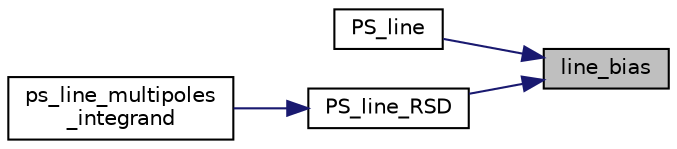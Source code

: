 digraph "line_bias"
{
 // LATEX_PDF_SIZE
  edge [fontname="Helvetica",fontsize="10",labelfontname="Helvetica",labelfontsize="10"];
  node [fontname="Helvetica",fontsize="10",shape=record];
  rankdir="RL";
  Node1 [label="line_bias",height=0.2,width=0.4,color="black", fillcolor="grey75", style="filled", fontcolor="black",tooltip="Compute the linear and quadratic line biases, accounting ffor the normalization w...."];
  Node1 -> Node2 [dir="back",color="midnightblue",fontsize="10",style="solid",fontname="Helvetica"];
  Node2 [label="PS_line",height=0.2,width=0.4,color="black", fillcolor="white", style="filled",URL="$d8/d43/ps__line__pt_8c.html#adb0db1c5916a39f0b796a30b48b03f42",tooltip="Compute the real-space 3D power spectrum of emission lines in unit of micro K^2 Mpc^3."];
  Node1 -> Node3 [dir="back",color="midnightblue",fontsize="10",style="solid",fontname="Helvetica"];
  Node3 [label="PS_line_RSD",height=0.2,width=0.4,color="black", fillcolor="white", style="filled",URL="$d8/d43/ps__line__pt_8c.html#a2a5a8e5016f2d8728844564d93000751",tooltip="Compute the redshift-space 3D power spectrum of emission lines in unit of micro K^2 Mpc^3 as a functi..."];
  Node3 -> Node4 [dir="back",color="midnightblue",fontsize="10",style="solid",fontname="Helvetica"];
  Node4 [label="ps_line_multipoles\l_integrand",height=0.2,width=0.4,color="black", fillcolor="white", style="filled",URL="$d8/d43/ps__line__pt_8c.html#ae4ce1e29b505dae588eb2b8c8ae632e2",tooltip="Compute the multipole moments of redshift-space power spectrum of emission lines in unit of micro K^2..."];
}
